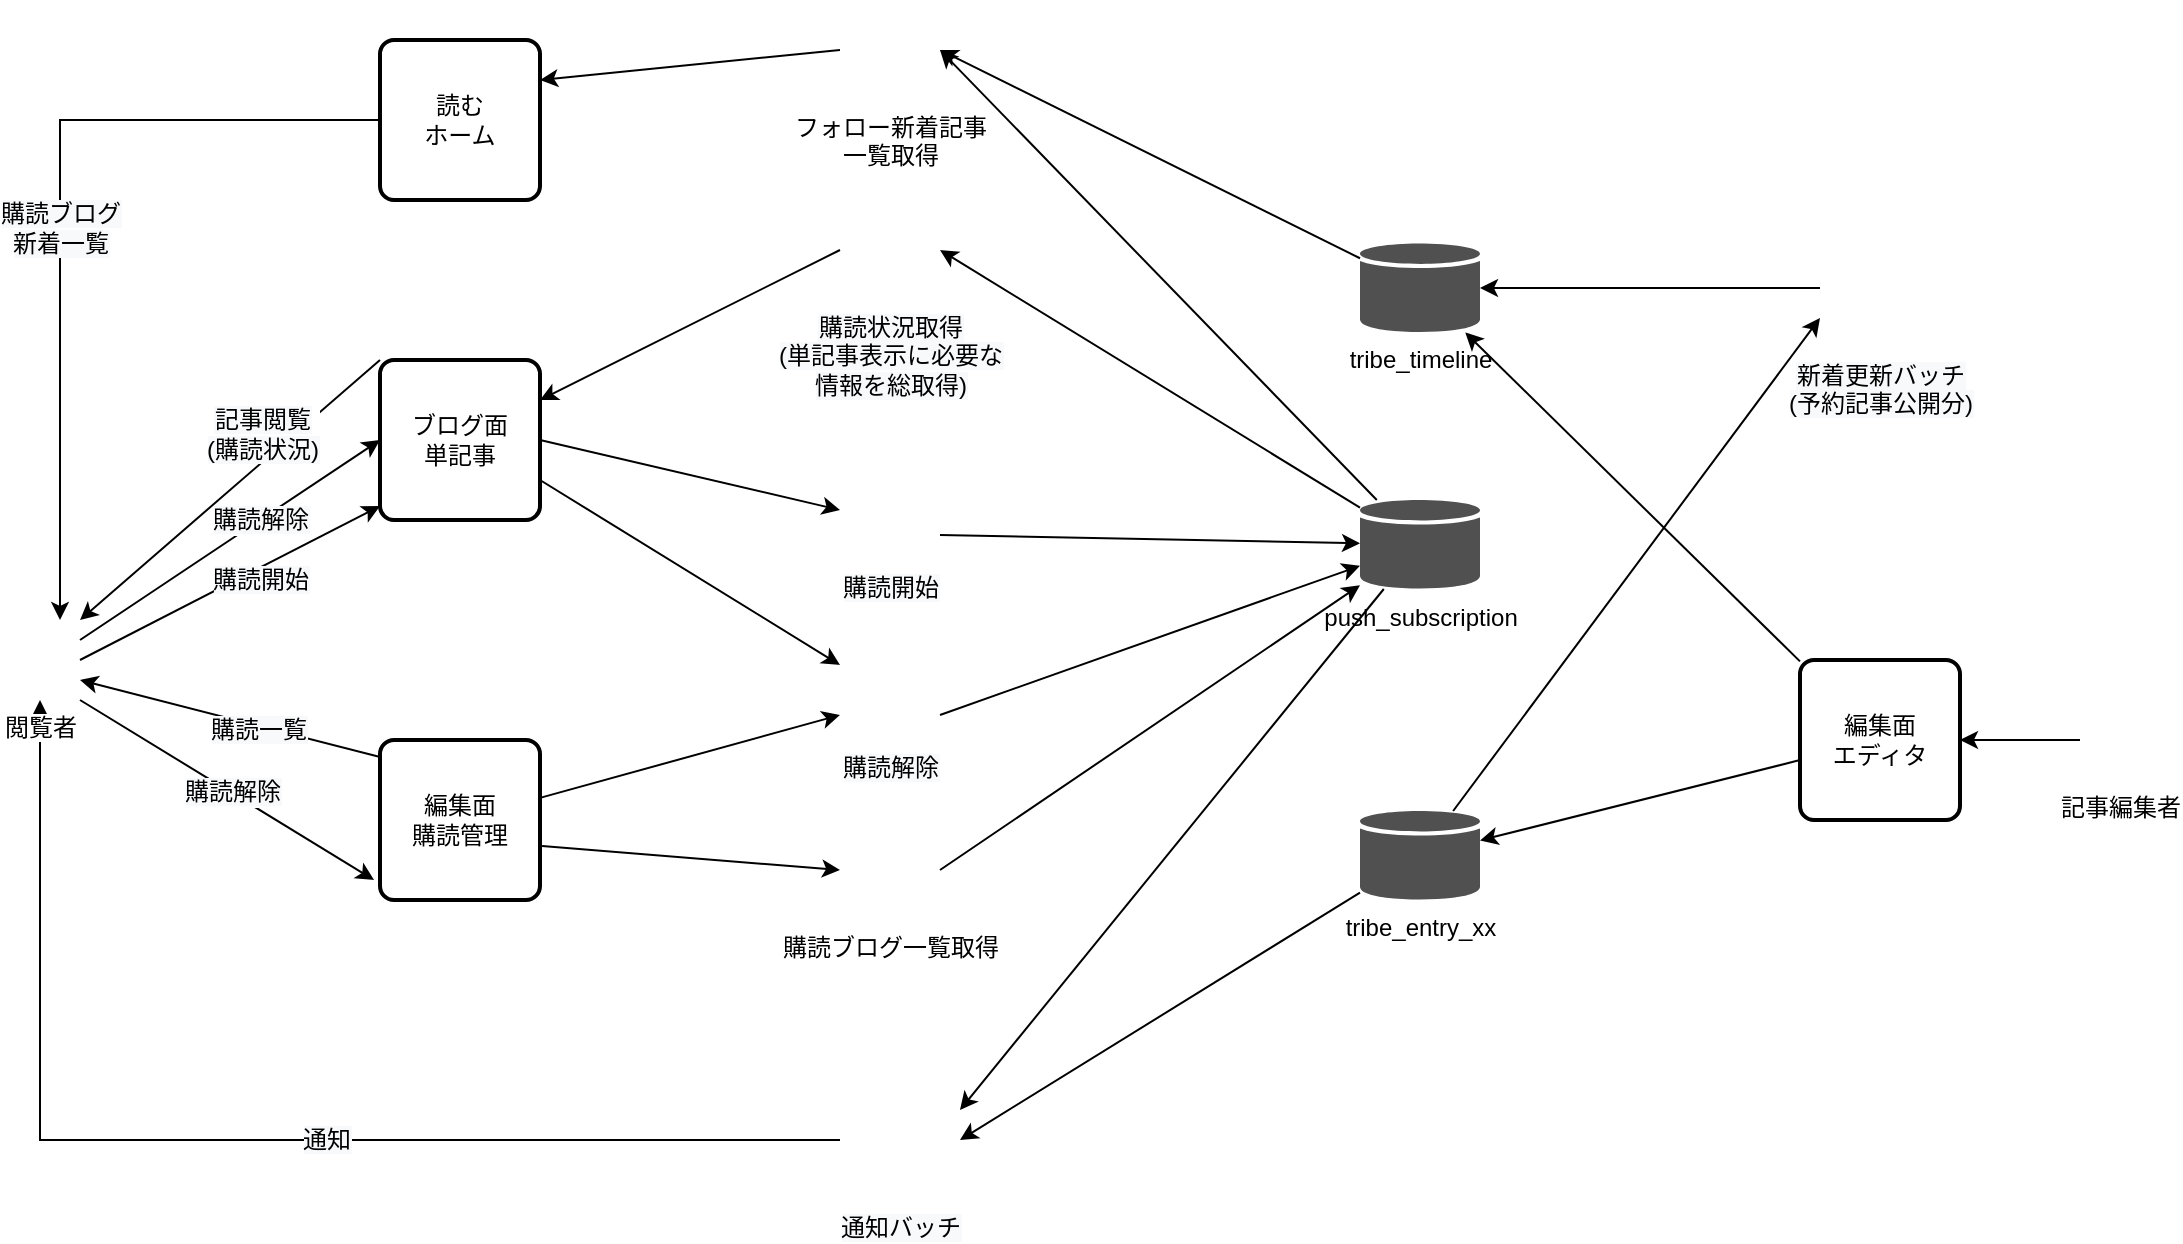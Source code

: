 <mxfile version="12.4.2" type="github" pages="1">
  <diagram id="LtNvV_Q8aPqqT5u1wBzz" name="Page-1">
    <mxGraphModel dx="1422" dy="772" grid="1" gridSize="10" guides="1" tooltips="1" connect="1" arrows="1" fold="1" page="1" pageScale="1" pageWidth="1169" pageHeight="827" math="0" shadow="0">
      <root>
        <mxCell id="0"/>
        <mxCell id="1" parent="0"/>
        <mxCell id="V_cz3rUaaJLSFiW3fjFY-47" style="edgeStyle=orthogonalEdgeStyle;rounded=0;orthogonalLoop=1;jettySize=auto;html=1;exitX=0;exitY=0.5;exitDx=0;exitDy=0;entryX=0.75;entryY=0;entryDx=0;entryDy=0;" edge="1" parent="1" source="V_cz3rUaaJLSFiW3fjFY-81" target="V_cz3rUaaJLSFiW3fjFY-86">
          <mxGeometry relative="1" as="geometry">
            <mxPoint x="70" y="210" as="targetPoint"/>
          </mxGeometry>
        </mxCell>
        <mxCell id="V_cz3rUaaJLSFiW3fjFY-78" value="&lt;span style=&quot;background-color: rgb(248 , 249 , 250)&quot;&gt;購読ブログ&lt;/span&gt;&lt;br style=&quot;background-color: rgb(248 , 249 , 250)&quot;&gt;&lt;span style=&quot;background-color: rgb(248 , 249 , 250)&quot;&gt;新着一覧&lt;/span&gt;" style="text;html=1;align=center;verticalAlign=middle;resizable=0;points=[];;labelBackgroundColor=#ffffff;" vertex="1" connectable="0" parent="V_cz3rUaaJLSFiW3fjFY-47">
          <mxGeometry x="-0.613" y="1" relative="1" as="geometry">
            <mxPoint x="-81" y="53" as="offset"/>
          </mxGeometry>
        </mxCell>
        <mxCell id="V_cz3rUaaJLSFiW3fjFY-120" style="edgeStyle=none;rounded=0;orthogonalLoop=1;jettySize=auto;html=1;entryX=1;entryY=0.5;entryDx=0;entryDy=0;" edge="1" parent="1" source="V_cz3rUaaJLSFiW3fjFY-4" target="V_cz3rUaaJLSFiW3fjFY-43">
          <mxGeometry relative="1" as="geometry"/>
        </mxCell>
        <mxCell id="V_cz3rUaaJLSFiW3fjFY-4" value="記事編集者" style="shape=image;html=1;verticalAlign=top;verticalLabelPosition=bottom;labelBackgroundColor=#ffffff;imageAspect=0;aspect=fixed;image=https://cdn2.iconfinder.com/data/icons/people-80/96/Picture1-128.png" vertex="1" parent="1">
          <mxGeometry x="1080" y="440" width="40" height="40" as="geometry"/>
        </mxCell>
        <mxCell id="V_cz3rUaaJLSFiW3fjFY-129" style="edgeStyle=none;rounded=0;orthogonalLoop=1;jettySize=auto;html=1;entryX=1;entryY=0.5;entryDx=0;entryDy=0;" edge="1" parent="1" source="V_cz3rUaaJLSFiW3fjFY-22" target="V_cz3rUaaJLSFiW3fjFY-84">
          <mxGeometry relative="1" as="geometry">
            <mxPoint x="530" y="660" as="targetPoint"/>
          </mxGeometry>
        </mxCell>
        <mxCell id="V_cz3rUaaJLSFiW3fjFY-131" style="edgeStyle=none;rounded=0;orthogonalLoop=1;jettySize=auto;html=1;entryX=0;entryY=0.75;entryDx=0;entryDy=0;" edge="1" parent="1" source="V_cz3rUaaJLSFiW3fjFY-22" target="V_cz3rUaaJLSFiW3fjFY-44">
          <mxGeometry relative="1" as="geometry"/>
        </mxCell>
        <mxCell id="V_cz3rUaaJLSFiW3fjFY-22" value="tribe_entry_xx" style="shadow=0;dashed=0;html=1;strokeColor=none;fillColor=#505050;labelPosition=center;verticalLabelPosition=bottom;verticalAlign=top;outlineConnect=0;align=center;shape=mxgraph.office.databases.database;" vertex="1" parent="1">
          <mxGeometry x="720" y="495.5" width="60" height="44.5" as="geometry"/>
        </mxCell>
        <mxCell id="V_cz3rUaaJLSFiW3fjFY-123" style="edgeStyle=none;rounded=0;orthogonalLoop=1;jettySize=auto;html=1;" edge="1" parent="1" source="V_cz3rUaaJLSFiW3fjFY-43" target="V_cz3rUaaJLSFiW3fjFY-22">
          <mxGeometry relative="1" as="geometry"/>
        </mxCell>
        <mxCell id="V_cz3rUaaJLSFiW3fjFY-124" style="edgeStyle=none;rounded=0;orthogonalLoop=1;jettySize=auto;html=1;" edge="1" parent="1" source="V_cz3rUaaJLSFiW3fjFY-43" target="V_cz3rUaaJLSFiW3fjFY-80">
          <mxGeometry relative="1" as="geometry"/>
        </mxCell>
        <mxCell id="V_cz3rUaaJLSFiW3fjFY-43" value="編集面&lt;br&gt;エディタ" style="rounded=1;whiteSpace=wrap;html=1;absoluteArcSize=1;arcSize=14;strokeWidth=2;" vertex="1" parent="1">
          <mxGeometry x="940" y="420" width="80" height="80" as="geometry"/>
        </mxCell>
        <mxCell id="V_cz3rUaaJLSFiW3fjFY-130" style="edgeStyle=none;rounded=0;orthogonalLoop=1;jettySize=auto;html=1;" edge="1" parent="1" source="V_cz3rUaaJLSFiW3fjFY-44" target="V_cz3rUaaJLSFiW3fjFY-80">
          <mxGeometry relative="1" as="geometry"/>
        </mxCell>
        <mxCell id="V_cz3rUaaJLSFiW3fjFY-44" value="&lt;span style=&quot;background-color: rgb(248 , 249 , 250)&quot;&gt;新着更新バッチ&lt;/span&gt;&lt;br style=&quot;background-color: rgb(248 , 249 , 250)&quot;&gt;&lt;span style=&quot;background-color: rgb(248 , 249 , 250)&quot;&gt;(予約記事公開分)&lt;/span&gt;" style="shape=image;html=1;verticalAlign=top;verticalLabelPosition=bottom;labelBackgroundColor=#ffffff;imageAspect=0;aspect=fixed;image=https://cdn2.iconfinder.com/data/icons/ecqlipse2/FILE---BATCH.png" vertex="1" parent="1">
          <mxGeometry x="950" y="204" width="60" height="60" as="geometry"/>
        </mxCell>
        <mxCell id="V_cz3rUaaJLSFiW3fjFY-65" style="rounded=0;orthogonalLoop=1;jettySize=auto;html=1;entryX=0.5;entryY=1;entryDx=0;entryDy=0;exitX=0;exitY=0.5;exitDx=0;exitDy=0;edgeStyle=orthogonalEdgeStyle;" edge="1" parent="1" source="V_cz3rUaaJLSFiW3fjFY-84" target="V_cz3rUaaJLSFiW3fjFY-86">
          <mxGeometry relative="1" as="geometry">
            <mxPoint x="160" y="395" as="sourcePoint"/>
            <mxPoint x="80" y="257.5" as="targetPoint"/>
          </mxGeometry>
        </mxCell>
        <mxCell id="V_cz3rUaaJLSFiW3fjFY-85" value="&lt;span style=&quot;background-color: rgb(248 , 249 , 250)&quot;&gt;通知&lt;/span&gt;" style="text;html=1;align=center;verticalAlign=middle;resizable=0;points=[];;labelBackgroundColor=#ffffff;" vertex="1" connectable="0" parent="V_cz3rUaaJLSFiW3fjFY-65">
          <mxGeometry x="-0.171" y="-1" relative="1" as="geometry">
            <mxPoint y="1" as="offset"/>
          </mxGeometry>
        </mxCell>
        <mxCell id="V_cz3rUaaJLSFiW3fjFY-117" style="edgeStyle=none;rounded=0;orthogonalLoop=1;jettySize=auto;html=1;entryX=1;entryY=0.5;entryDx=0;entryDy=0;" edge="1" parent="1" source="V_cz3rUaaJLSFiW3fjFY-79" target="V_cz3rUaaJLSFiW3fjFY-115">
          <mxGeometry relative="1" as="geometry"/>
        </mxCell>
        <mxCell id="V_cz3rUaaJLSFiW3fjFY-125" style="edgeStyle=none;rounded=0;orthogonalLoop=1;jettySize=auto;html=1;entryX=1;entryY=0.5;entryDx=0;entryDy=0;" edge="1" parent="1" source="V_cz3rUaaJLSFiW3fjFY-79" target="V_cz3rUaaJLSFiW3fjFY-114">
          <mxGeometry relative="1" as="geometry"/>
        </mxCell>
        <mxCell id="V_cz3rUaaJLSFiW3fjFY-128" style="edgeStyle=none;rounded=0;orthogonalLoop=1;jettySize=auto;html=1;entryX=1;entryY=0.25;entryDx=0;entryDy=0;" edge="1" parent="1" source="V_cz3rUaaJLSFiW3fjFY-79" target="V_cz3rUaaJLSFiW3fjFY-84">
          <mxGeometry relative="1" as="geometry"/>
        </mxCell>
        <mxCell id="V_cz3rUaaJLSFiW3fjFY-79" value="push_subscription" style="shadow=0;dashed=0;html=1;strokeColor=none;fillColor=#505050;labelPosition=center;verticalLabelPosition=bottom;verticalAlign=top;outlineConnect=0;align=center;shape=mxgraph.office.databases.database;" vertex="1" parent="1">
          <mxGeometry x="720" y="340" width="60" height="44.5" as="geometry"/>
        </mxCell>
        <mxCell id="V_cz3rUaaJLSFiW3fjFY-127" style="edgeStyle=none;rounded=0;orthogonalLoop=1;jettySize=auto;html=1;entryX=1;entryY=0.5;entryDx=0;entryDy=0;" edge="1" parent="1" source="V_cz3rUaaJLSFiW3fjFY-80" target="V_cz3rUaaJLSFiW3fjFY-114">
          <mxGeometry relative="1" as="geometry">
            <mxPoint x="750" y="210" as="sourcePoint"/>
          </mxGeometry>
        </mxCell>
        <mxCell id="V_cz3rUaaJLSFiW3fjFY-80" value="tribe_timeline" style="shadow=0;dashed=0;html=1;strokeColor=none;fillColor=#505050;labelPosition=center;verticalLabelPosition=bottom;verticalAlign=top;outlineConnect=0;align=center;shape=mxgraph.office.databases.database;" vertex="1" parent="1">
          <mxGeometry x="720" y="211.75" width="60" height="44.5" as="geometry"/>
        </mxCell>
        <mxCell id="V_cz3rUaaJLSFiW3fjFY-81" value="&lt;span style=&quot;white-space: nowrap&quot;&gt;読む&lt;br&gt;ホーム&lt;/span&gt;" style="rounded=1;whiteSpace=wrap;html=1;absoluteArcSize=1;arcSize=14;strokeWidth=2;" vertex="1" parent="1">
          <mxGeometry x="230" y="110" width="80" height="80" as="geometry"/>
        </mxCell>
        <mxCell id="V_cz3rUaaJLSFiW3fjFY-82" value="&lt;span style=&quot;white-space: nowrap&quot;&gt;ブログ面&lt;br&gt;単記事&lt;/span&gt;" style="rounded=1;whiteSpace=wrap;html=1;absoluteArcSize=1;arcSize=14;strokeWidth=2;" vertex="1" parent="1">
          <mxGeometry x="230" y="270" width="80" height="80" as="geometry"/>
        </mxCell>
        <mxCell id="V_cz3rUaaJLSFiW3fjFY-94" style="edgeStyle=none;rounded=0;orthogonalLoop=1;jettySize=auto;html=1;exitX=0.025;exitY=0.113;exitDx=0;exitDy=0;entryX=1;entryY=0.75;entryDx=0;entryDy=0;exitPerimeter=0;" edge="1" parent="1" source="V_cz3rUaaJLSFiW3fjFY-83" target="V_cz3rUaaJLSFiW3fjFY-86">
          <mxGeometry relative="1" as="geometry"/>
        </mxCell>
        <mxCell id="V_cz3rUaaJLSFiW3fjFY-95" value="&lt;span style=&quot;background-color: rgb(248 , 249 , 250)&quot;&gt;購読一覧&lt;/span&gt;" style="text;html=1;align=center;verticalAlign=middle;resizable=0;points=[];;labelBackgroundColor=#ffffff;" vertex="1" connectable="0" parent="V_cz3rUaaJLSFiW3fjFY-94">
          <mxGeometry x="-0.509" y="2" relative="1" as="geometry">
            <mxPoint x="-25.08" y="-7.04" as="offset"/>
          </mxGeometry>
        </mxCell>
        <mxCell id="V_cz3rUaaJLSFiW3fjFY-98" style="edgeStyle=none;rounded=0;orthogonalLoop=1;jettySize=auto;html=1;entryX=0;entryY=0.75;entryDx=0;entryDy=0;" edge="1" parent="1" source="V_cz3rUaaJLSFiW3fjFY-83" target="V_cz3rUaaJLSFiW3fjFY-88">
          <mxGeometry relative="1" as="geometry">
            <mxPoint x="280" y="490" as="sourcePoint"/>
          </mxGeometry>
        </mxCell>
        <mxCell id="V_cz3rUaaJLSFiW3fjFY-83" value="&lt;span style=&quot;white-space: nowrap&quot;&gt;編集面&lt;br&gt;購読管理&lt;/span&gt;" style="rounded=1;whiteSpace=wrap;html=1;absoluteArcSize=1;arcSize=14;strokeWidth=2;" vertex="1" parent="1">
          <mxGeometry x="230" y="460" width="80" height="80" as="geometry"/>
        </mxCell>
        <mxCell id="V_cz3rUaaJLSFiW3fjFY-84" value="&lt;span style=&quot;background-color: rgb(248 , 249 , 250)&quot;&gt;通知バッチ&lt;/span&gt;" style="shape=image;html=1;verticalAlign=top;verticalLabelPosition=bottom;labelBackgroundColor=#ffffff;imageAspect=0;aspect=fixed;image=https://cdn2.iconfinder.com/data/icons/ecqlipse2/FILE---BATCH.png" vertex="1" parent="1">
          <mxGeometry x="460" y="630" width="60" height="60" as="geometry"/>
        </mxCell>
        <mxCell id="V_cz3rUaaJLSFiW3fjFY-89" style="edgeStyle=none;rounded=0;orthogonalLoop=1;jettySize=auto;html=1;exitX=1;exitY=1;exitDx=0;exitDy=0;entryX=-0.037;entryY=0.875;entryDx=0;entryDy=0;entryPerimeter=0;" edge="1" parent="1" source="V_cz3rUaaJLSFiW3fjFY-86" target="V_cz3rUaaJLSFiW3fjFY-83">
          <mxGeometry relative="1" as="geometry"/>
        </mxCell>
        <mxCell id="V_cz3rUaaJLSFiW3fjFY-91" value="&lt;span style=&quot;background-color: rgb(248 , 249 , 250)&quot;&gt;購読解除&lt;/span&gt;" style="text;html=1;align=center;verticalAlign=middle;resizable=0;points=[];;labelBackgroundColor=#ffffff;" vertex="1" connectable="0" parent="V_cz3rUaaJLSFiW3fjFY-89">
          <mxGeometry x="-0.221" y="2" relative="1" as="geometry">
            <mxPoint x="17.15" y="12.23" as="offset"/>
          </mxGeometry>
        </mxCell>
        <mxCell id="V_cz3rUaaJLSFiW3fjFY-86" value="閲覧者" style="shape=image;html=1;verticalAlign=top;verticalLabelPosition=bottom;labelBackgroundColor=#ffffff;imageAspect=0;aspect=fixed;image=https://cdn2.iconfinder.com/data/icons/people-80/96/Picture1-128.png" vertex="1" parent="1">
          <mxGeometry x="40" y="400" width="40" height="40" as="geometry"/>
        </mxCell>
        <mxCell id="V_cz3rUaaJLSFiW3fjFY-88" value="&lt;span style=&quot;background-color: rgb(248 , 249 , 250)&quot;&gt;購読解除&lt;/span&gt;" style="shape=image;html=1;verticalAlign=top;verticalLabelPosition=bottom;labelBackgroundColor=#ffffff;imageAspect=0;aspect=fixed;image=https://cdn2.iconfinder.com/data/icons/competitive-strategy-and-corporate-training/512/196_Api_app_coding_developer_software_app_development-128.png" vertex="1" parent="1">
          <mxGeometry x="460" y="410" width="50" height="50" as="geometry"/>
        </mxCell>
        <mxCell id="V_cz3rUaaJLSFiW3fjFY-97" value="購読ブログ一覧取得" style="shape=image;html=1;verticalAlign=top;verticalLabelPosition=bottom;labelBackgroundColor=#ffffff;imageAspect=0;aspect=fixed;image=https://cdn2.iconfinder.com/data/icons/competitive-strategy-and-corporate-training/512/196_Api_app_coding_developer_software_app_development-128.png" vertex="1" parent="1">
          <mxGeometry x="460" y="500" width="50" height="50" as="geometry"/>
        </mxCell>
        <mxCell id="V_cz3rUaaJLSFiW3fjFY-99" style="edgeStyle=none;rounded=0;orthogonalLoop=1;jettySize=auto;html=1;exitX=1;exitY=0.75;exitDx=0;exitDy=0;" edge="1" parent="1" source="V_cz3rUaaJLSFiW3fjFY-88" target="V_cz3rUaaJLSFiW3fjFY-79">
          <mxGeometry relative="1" as="geometry">
            <mxPoint x="290" y="500" as="sourcePoint"/>
            <mxPoint x="345" y="527.5" as="targetPoint"/>
          </mxGeometry>
        </mxCell>
        <mxCell id="V_cz3rUaaJLSFiW3fjFY-100" style="edgeStyle=none;rounded=0;orthogonalLoop=1;jettySize=auto;html=1;entryX=0;entryY=0.5;entryDx=0;entryDy=0;exitX=1.013;exitY=0.663;exitDx=0;exitDy=0;exitPerimeter=0;" edge="1" parent="1" source="V_cz3rUaaJLSFiW3fjFY-83" target="V_cz3rUaaJLSFiW3fjFY-97">
          <mxGeometry relative="1" as="geometry">
            <mxPoint x="290" y="464.737" as="sourcePoint"/>
            <mxPoint x="345" y="457.5" as="targetPoint"/>
          </mxGeometry>
        </mxCell>
        <mxCell id="V_cz3rUaaJLSFiW3fjFY-101" style="edgeStyle=none;rounded=0;orthogonalLoop=1;jettySize=auto;html=1;exitX=1;exitY=0.5;exitDx=0;exitDy=0;" edge="1" parent="1" source="V_cz3rUaaJLSFiW3fjFY-97" target="V_cz3rUaaJLSFiW3fjFY-79">
          <mxGeometry relative="1" as="geometry">
            <mxPoint x="395" y="457.5" as="sourcePoint"/>
            <mxPoint x="630" y="578" as="targetPoint"/>
          </mxGeometry>
        </mxCell>
        <mxCell id="V_cz3rUaaJLSFiW3fjFY-102" value="&lt;span style=&quot;background-color: rgb(248 , 249 , 250)&quot;&gt;購読開始&lt;/span&gt;" style="shape=image;html=1;verticalAlign=top;verticalLabelPosition=bottom;labelBackgroundColor=#ffffff;imageAspect=0;aspect=fixed;image=https://cdn2.iconfinder.com/data/icons/competitive-strategy-and-corporate-training/512/196_Api_app_coding_developer_software_app_development-128.png" vertex="1" parent="1">
          <mxGeometry x="460" y="320" width="50" height="50" as="geometry"/>
        </mxCell>
        <mxCell id="V_cz3rUaaJLSFiW3fjFY-104" style="edgeStyle=none;rounded=0;orthogonalLoop=1;jettySize=auto;html=1;entryX=0;entryY=0.5;entryDx=0;entryDy=0;exitX=1;exitY=0.5;exitDx=0;exitDy=0;" edge="1" parent="1" source="V_cz3rUaaJLSFiW3fjFY-82" target="V_cz3rUaaJLSFiW3fjFY-102">
          <mxGeometry relative="1" as="geometry">
            <mxPoint x="290" y="464.737" as="sourcePoint"/>
            <mxPoint x="345" y="457.5" as="targetPoint"/>
          </mxGeometry>
        </mxCell>
        <mxCell id="V_cz3rUaaJLSFiW3fjFY-105" style="edgeStyle=none;rounded=0;orthogonalLoop=1;jettySize=auto;html=1;entryX=0;entryY=0.25;entryDx=0;entryDy=0;exitX=1;exitY=0.75;exitDx=0;exitDy=0;" edge="1" parent="1" source="V_cz3rUaaJLSFiW3fjFY-82" target="V_cz3rUaaJLSFiW3fjFY-88">
          <mxGeometry relative="1" as="geometry">
            <mxPoint x="290" y="370" as="sourcePoint"/>
            <mxPoint x="345" y="355" as="targetPoint"/>
          </mxGeometry>
        </mxCell>
        <mxCell id="V_cz3rUaaJLSFiW3fjFY-106" style="edgeStyle=none;rounded=0;orthogonalLoop=1;jettySize=auto;html=1;exitX=1;exitY=0.75;exitDx=0;exitDy=0;" edge="1" parent="1" source="V_cz3rUaaJLSFiW3fjFY-102" target="V_cz3rUaaJLSFiW3fjFY-79">
          <mxGeometry relative="1" as="geometry">
            <mxPoint x="395" y="457.5" as="sourcePoint"/>
            <mxPoint x="640" y="577.55" as="targetPoint"/>
          </mxGeometry>
        </mxCell>
        <mxCell id="V_cz3rUaaJLSFiW3fjFY-107" style="edgeStyle=none;rounded=0;orthogonalLoop=1;jettySize=auto;html=1;entryX=1;entryY=0;entryDx=0;entryDy=0;exitX=0;exitY=0;exitDx=0;exitDy=0;" edge="1" parent="1" source="V_cz3rUaaJLSFiW3fjFY-82" target="V_cz3rUaaJLSFiW3fjFY-86">
          <mxGeometry relative="1" as="geometry">
            <mxPoint x="230" y="270" as="sourcePoint"/>
            <mxPoint x="90" y="430" as="targetPoint"/>
          </mxGeometry>
        </mxCell>
        <mxCell id="V_cz3rUaaJLSFiW3fjFY-108" value="&lt;span style=&quot;background-color: rgb(248 , 249 , 250)&quot;&gt;記事閲覧&lt;/span&gt;&lt;br style=&quot;background-color: rgb(248 , 249 , 250)&quot;&gt;&lt;span style=&quot;background-color: rgb(248 , 249 , 250)&quot;&gt;(購読状況)&lt;/span&gt;" style="text;html=1;align=center;verticalAlign=middle;resizable=0;points=[];;labelBackgroundColor=#ffffff;" vertex="1" connectable="0" parent="V_cz3rUaaJLSFiW3fjFY-107">
          <mxGeometry x="-0.509" y="2" relative="1" as="geometry">
            <mxPoint x="-23.6" y="3.29" as="offset"/>
          </mxGeometry>
        </mxCell>
        <mxCell id="V_cz3rUaaJLSFiW3fjFY-109" style="edgeStyle=none;rounded=0;orthogonalLoop=1;jettySize=auto;html=1;exitX=1;exitY=0.25;exitDx=0;exitDy=0;entryX=0;entryY=0.5;entryDx=0;entryDy=0;" edge="1" parent="1" source="V_cz3rUaaJLSFiW3fjFY-86" target="V_cz3rUaaJLSFiW3fjFY-82">
          <mxGeometry relative="1" as="geometry">
            <mxPoint x="90" y="450" as="sourcePoint"/>
            <mxPoint x="210" y="490" as="targetPoint"/>
          </mxGeometry>
        </mxCell>
        <mxCell id="V_cz3rUaaJLSFiW3fjFY-110" value="&lt;span style=&quot;background-color: rgb(248 , 249 , 250)&quot;&gt;購読解除&lt;/span&gt;" style="text;html=1;align=center;verticalAlign=middle;resizable=0;points=[];;labelBackgroundColor=#ffffff;" vertex="1" connectable="0" parent="V_cz3rUaaJLSFiW3fjFY-109">
          <mxGeometry x="-0.221" y="2" relative="1" as="geometry">
            <mxPoint x="32.87" y="-19.51" as="offset"/>
          </mxGeometry>
        </mxCell>
        <mxCell id="V_cz3rUaaJLSFiW3fjFY-111" style="edgeStyle=none;rounded=0;orthogonalLoop=1;jettySize=auto;html=1;exitX=1;exitY=0.5;exitDx=0;exitDy=0;entryX=0;entryY=0.913;entryDx=0;entryDy=0;entryPerimeter=0;exitPerimeter=0;" edge="1" parent="1" source="V_cz3rUaaJLSFiW3fjFY-86" target="V_cz3rUaaJLSFiW3fjFY-82">
          <mxGeometry relative="1" as="geometry">
            <mxPoint x="90" y="420" as="sourcePoint"/>
            <mxPoint x="210" y="370" as="targetPoint"/>
          </mxGeometry>
        </mxCell>
        <mxCell id="V_cz3rUaaJLSFiW3fjFY-112" value="&lt;span style=&quot;background-color: rgb(248 , 249 , 250)&quot;&gt;購読開始&lt;/span&gt;" style="text;html=1;align=center;verticalAlign=middle;resizable=0;points=[];;labelBackgroundColor=#ffffff;" vertex="1" connectable="0" parent="V_cz3rUaaJLSFiW3fjFY-111">
          <mxGeometry x="-0.221" y="2" relative="1" as="geometry">
            <mxPoint x="32.19" y="-8.09" as="offset"/>
          </mxGeometry>
        </mxCell>
        <mxCell id="V_cz3rUaaJLSFiW3fjFY-114" value="フォロー新着記事&lt;br&gt;一覧取得" style="shape=image;html=1;verticalAlign=top;verticalLabelPosition=bottom;labelBackgroundColor=#ffffff;imageAspect=0;aspect=fixed;image=https://cdn2.iconfinder.com/data/icons/competitive-strategy-and-corporate-training/512/196_Api_app_coding_developer_software_app_development-128.png" vertex="1" parent="1">
          <mxGeometry x="460" y="90" width="50" height="50" as="geometry"/>
        </mxCell>
        <mxCell id="V_cz3rUaaJLSFiW3fjFY-116" style="rounded=0;orthogonalLoop=1;jettySize=auto;html=1;exitX=0;exitY=0.5;exitDx=0;exitDy=0;" edge="1" parent="1" source="V_cz3rUaaJLSFiW3fjFY-115" target="V_cz3rUaaJLSFiW3fjFY-82">
          <mxGeometry relative="1" as="geometry"/>
        </mxCell>
        <mxCell id="V_cz3rUaaJLSFiW3fjFY-115" value="&lt;span style=&quot;background-color: rgb(248 , 249 , 250)&quot;&gt;購読状況取得&lt;br&gt;(単記事表示に必要な&lt;br&gt;情報を総取得)&lt;br&gt;&lt;/span&gt;" style="shape=image;html=1;verticalAlign=top;verticalLabelPosition=bottom;labelBackgroundColor=#ffffff;imageAspect=0;aspect=fixed;image=https://cdn2.iconfinder.com/data/icons/competitive-strategy-and-corporate-training/512/196_Api_app_coding_developer_software_app_development-128.png" vertex="1" parent="1">
          <mxGeometry x="460" y="190" width="50" height="50" as="geometry"/>
        </mxCell>
        <mxCell id="V_cz3rUaaJLSFiW3fjFY-119" style="rounded=0;orthogonalLoop=1;jettySize=auto;html=1;exitX=0;exitY=0.5;exitDx=0;exitDy=0;entryX=1;entryY=0.25;entryDx=0;entryDy=0;" edge="1" parent="1" source="V_cz3rUaaJLSFiW3fjFY-114" target="V_cz3rUaaJLSFiW3fjFY-81">
          <mxGeometry relative="1" as="geometry">
            <mxPoint x="398" y="269" as="sourcePoint"/>
            <mxPoint x="290" y="342.703" as="targetPoint"/>
          </mxGeometry>
        </mxCell>
      </root>
    </mxGraphModel>
  </diagram>
</mxfile>
